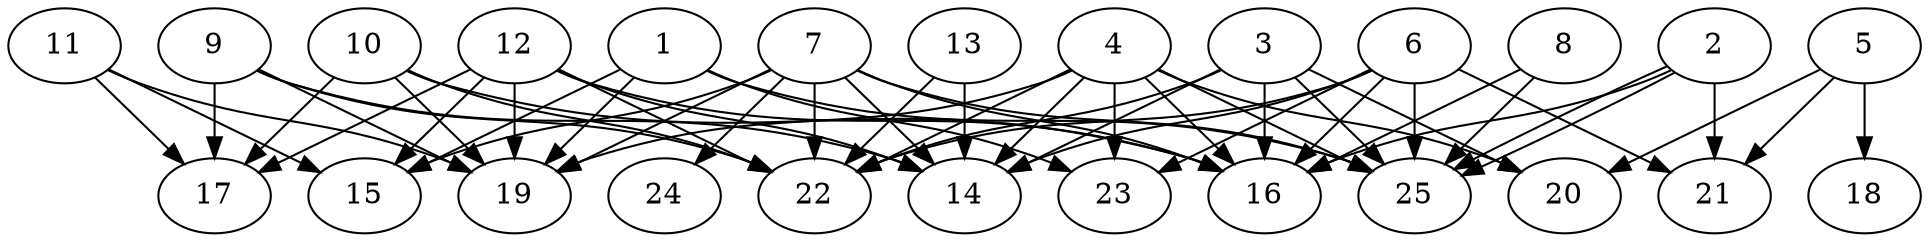 // DAG automatically generated by daggen at Thu Oct  3 14:00:40 2019
// ./daggen --dot -n 25 --ccr 0.5 --fat 0.9 --regular 0.7 --density 0.6 --mindata 5242880 --maxdata 52428800 
digraph G {
  1 [size="36933632", alpha="0.13", expect_size="18466816"] 
  1 -> 15 [size ="18466816"]
  1 -> 19 [size ="18466816"]
  1 -> 23 [size ="18466816"]
  1 -> 25 [size ="18466816"]
  2 [size="33067008", alpha="0.04", expect_size="16533504"] 
  2 -> 16 [size ="16533504"]
  2 -> 21 [size ="16533504"]
  2 -> 25 [size ="16533504"]
  2 -> 25 [size ="16533504"]
  3 [size="69642240", alpha="0.11", expect_size="34821120"] 
  3 -> 14 [size ="34821120"]
  3 -> 16 [size ="34821120"]
  3 -> 20 [size ="34821120"]
  3 -> 22 [size ="34821120"]
  3 -> 25 [size ="34821120"]
  4 [size="40720384", alpha="0.10", expect_size="20360192"] 
  4 -> 14 [size ="20360192"]
  4 -> 16 [size ="20360192"]
  4 -> 19 [size ="20360192"]
  4 -> 20 [size ="20360192"]
  4 -> 22 [size ="20360192"]
  4 -> 23 [size ="20360192"]
  4 -> 25 [size ="20360192"]
  5 [size="67250176", alpha="0.06", expect_size="33625088"] 
  5 -> 18 [size ="33625088"]
  5 -> 20 [size ="33625088"]
  5 -> 21 [size ="33625088"]
  6 [size="52166656", alpha="0.11", expect_size="26083328"] 
  6 -> 14 [size ="26083328"]
  6 -> 16 [size ="26083328"]
  6 -> 21 [size ="26083328"]
  6 -> 22 [size ="26083328"]
  6 -> 23 [size ="26083328"]
  6 -> 25 [size ="26083328"]
  7 [size="51005440", alpha="0.17", expect_size="25502720"] 
  7 -> 14 [size ="25502720"]
  7 -> 15 [size ="25502720"]
  7 -> 16 [size ="25502720"]
  7 -> 19 [size ="25502720"]
  7 -> 22 [size ="25502720"]
  7 -> 24 [size ="25502720"]
  7 -> 25 [size ="25502720"]
  8 [size="17799168", alpha="0.18", expect_size="8899584"] 
  8 -> 16 [size ="8899584"]
  8 -> 25 [size ="8899584"]
  9 [size="54923264", alpha="0.07", expect_size="27461632"] 
  9 -> 14 [size ="27461632"]
  9 -> 17 [size ="27461632"]
  9 -> 19 [size ="27461632"]
  9 -> 22 [size ="27461632"]
  10 [size="98023424", alpha="0.09", expect_size="49011712"] 
  10 -> 16 [size ="49011712"]
  10 -> 17 [size ="49011712"]
  10 -> 19 [size ="49011712"]
  10 -> 22 [size ="49011712"]
  11 [size="62900224", alpha="0.15", expect_size="31450112"] 
  11 -> 15 [size ="31450112"]
  11 -> 17 [size ="31450112"]
  11 -> 19 [size ="31450112"]
  12 [size="30994432", alpha="0.01", expect_size="15497216"] 
  12 -> 14 [size ="15497216"]
  12 -> 15 [size ="15497216"]
  12 -> 16 [size ="15497216"]
  12 -> 17 [size ="15497216"]
  12 -> 19 [size ="15497216"]
  12 -> 22 [size ="15497216"]
  13 [size="48138240", alpha="0.09", expect_size="24069120"] 
  13 -> 14 [size ="24069120"]
  13 -> 22 [size ="24069120"]
  14 [size="101345280", alpha="0.09", expect_size="50672640"] 
  15 [size="51818496", alpha="0.11", expect_size="25909248"] 
  16 [size="79548416", alpha="0.15", expect_size="39774208"] 
  17 [size="37386240", alpha="0.05", expect_size="18693120"] 
  18 [size="23642112", alpha="0.09", expect_size="11821056"] 
  19 [size="14589952", alpha="0.08", expect_size="7294976"] 
  20 [size="46202880", alpha="0.10", expect_size="23101440"] 
  21 [size="88565760", alpha="0.18", expect_size="44282880"] 
  22 [size="63766528", alpha="0.10", expect_size="31883264"] 
  23 [size="69775360", alpha="0.15", expect_size="34887680"] 
  24 [size="20099072", alpha="0.07", expect_size="10049536"] 
  25 [size="64610304", alpha="0.10", expect_size="32305152"] 
}
